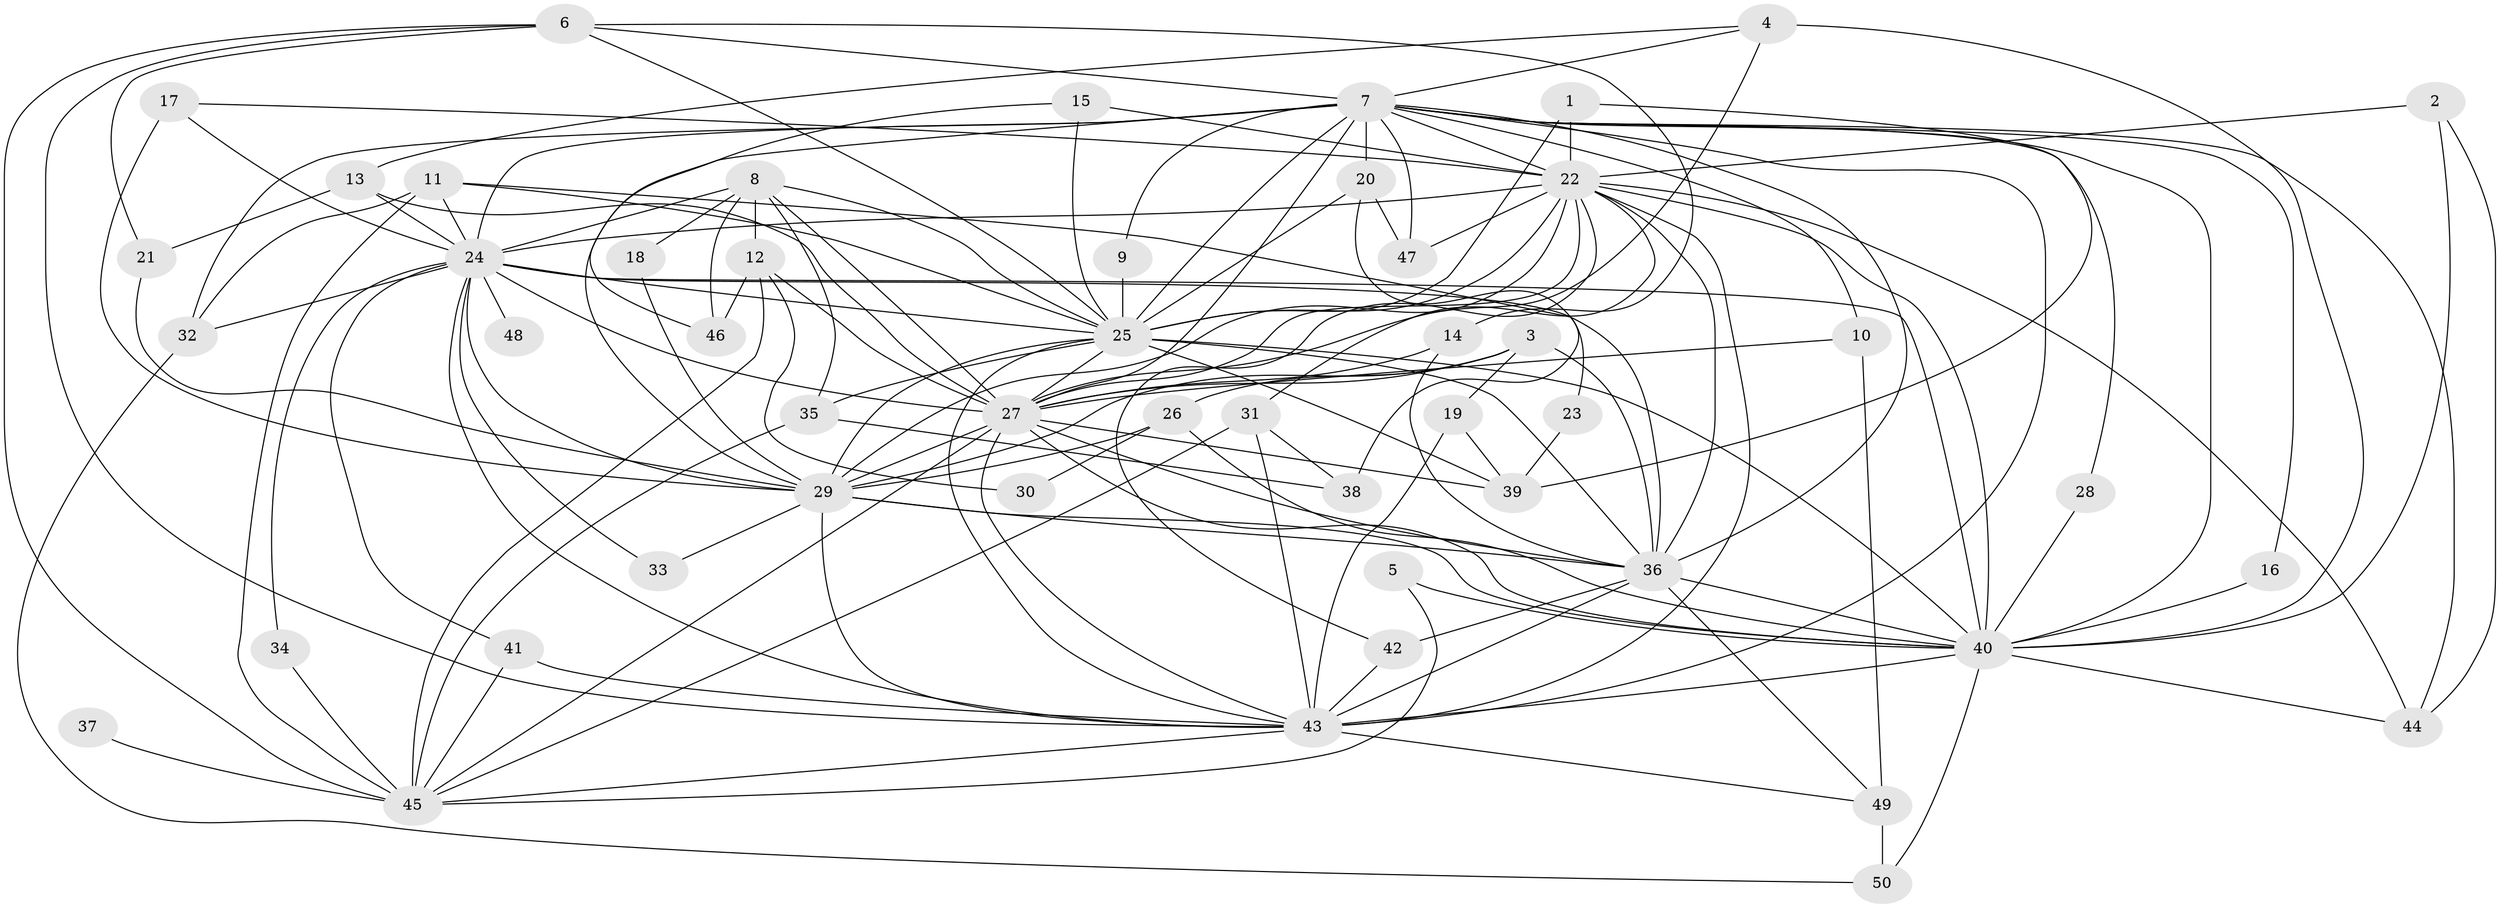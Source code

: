 // original degree distribution, {16: 0.010101010101010102, 11: 0.010101010101010102, 22: 0.020202020202020204, 24: 0.010101010101010102, 21: 0.020202020202020204, 19: 0.020202020202020204, 23: 0.010101010101010102, 2: 0.5151515151515151, 3: 0.2222222222222222, 5: 0.030303030303030304, 4: 0.10101010101010101, 12: 0.010101010101010102, 7: 0.010101010101010102, 6: 0.010101010101010102}
// Generated by graph-tools (version 1.1) at 2025/01/03/09/25 03:01:24]
// undirected, 50 vertices, 142 edges
graph export_dot {
graph [start="1"]
  node [color=gray90,style=filled];
  1;
  2;
  3;
  4;
  5;
  6;
  7;
  8;
  9;
  10;
  11;
  12;
  13;
  14;
  15;
  16;
  17;
  18;
  19;
  20;
  21;
  22;
  23;
  24;
  25;
  26;
  27;
  28;
  29;
  30;
  31;
  32;
  33;
  34;
  35;
  36;
  37;
  38;
  39;
  40;
  41;
  42;
  43;
  44;
  45;
  46;
  47;
  48;
  49;
  50;
  1 -- 22 [weight=1.0];
  1 -- 25 [weight=1.0];
  1 -- 39 [weight=1.0];
  2 -- 22 [weight=1.0];
  2 -- 40 [weight=1.0];
  2 -- 44 [weight=1.0];
  3 -- 19 [weight=1.0];
  3 -- 26 [weight=1.0];
  3 -- 27 [weight=1.0];
  3 -- 29 [weight=1.0];
  3 -- 36 [weight=1.0];
  4 -- 7 [weight=1.0];
  4 -- 13 [weight=1.0];
  4 -- 27 [weight=1.0];
  4 -- 40 [weight=1.0];
  5 -- 40 [weight=1.0];
  5 -- 45 [weight=1.0];
  6 -- 7 [weight=1.0];
  6 -- 14 [weight=1.0];
  6 -- 21 [weight=1.0];
  6 -- 25 [weight=1.0];
  6 -- 43 [weight=1.0];
  6 -- 45 [weight=1.0];
  7 -- 9 [weight=1.0];
  7 -- 10 [weight=1.0];
  7 -- 16 [weight=1.0];
  7 -- 20 [weight=2.0];
  7 -- 22 [weight=3.0];
  7 -- 24 [weight=2.0];
  7 -- 25 [weight=4.0];
  7 -- 27 [weight=3.0];
  7 -- 28 [weight=1.0];
  7 -- 29 [weight=3.0];
  7 -- 32 [weight=1.0];
  7 -- 36 [weight=2.0];
  7 -- 40 [weight=2.0];
  7 -- 43 [weight=3.0];
  7 -- 44 [weight=1.0];
  7 -- 47 [weight=1.0];
  8 -- 12 [weight=1.0];
  8 -- 18 [weight=1.0];
  8 -- 24 [weight=1.0];
  8 -- 25 [weight=1.0];
  8 -- 27 [weight=1.0];
  8 -- 35 [weight=1.0];
  8 -- 46 [weight=1.0];
  9 -- 25 [weight=1.0];
  10 -- 27 [weight=1.0];
  10 -- 49 [weight=1.0];
  11 -- 23 [weight=1.0];
  11 -- 24 [weight=1.0];
  11 -- 25 [weight=1.0];
  11 -- 32 [weight=1.0];
  11 -- 45 [weight=1.0];
  12 -- 27 [weight=1.0];
  12 -- 30 [weight=1.0];
  12 -- 45 [weight=1.0];
  12 -- 46 [weight=1.0];
  13 -- 21 [weight=1.0];
  13 -- 24 [weight=1.0];
  13 -- 27 [weight=1.0];
  14 -- 27 [weight=1.0];
  14 -- 36 [weight=1.0];
  15 -- 22 [weight=1.0];
  15 -- 25 [weight=2.0];
  15 -- 46 [weight=1.0];
  16 -- 40 [weight=1.0];
  17 -- 22 [weight=1.0];
  17 -- 24 [weight=1.0];
  17 -- 29 [weight=1.0];
  18 -- 29 [weight=1.0];
  19 -- 39 [weight=1.0];
  19 -- 43 [weight=1.0];
  20 -- 25 [weight=1.0];
  20 -- 38 [weight=1.0];
  20 -- 47 [weight=1.0];
  21 -- 29 [weight=1.0];
  22 -- 24 [weight=1.0];
  22 -- 25 [weight=1.0];
  22 -- 27 [weight=1.0];
  22 -- 29 [weight=2.0];
  22 -- 31 [weight=1.0];
  22 -- 36 [weight=3.0];
  22 -- 40 [weight=1.0];
  22 -- 42 [weight=1.0];
  22 -- 43 [weight=1.0];
  22 -- 44 [weight=1.0];
  22 -- 47 [weight=1.0];
  23 -- 39 [weight=1.0];
  24 -- 25 [weight=1.0];
  24 -- 27 [weight=1.0];
  24 -- 29 [weight=1.0];
  24 -- 32 [weight=1.0];
  24 -- 33 [weight=1.0];
  24 -- 34 [weight=1.0];
  24 -- 36 [weight=1.0];
  24 -- 40 [weight=3.0];
  24 -- 41 [weight=1.0];
  24 -- 43 [weight=1.0];
  24 -- 48 [weight=1.0];
  25 -- 27 [weight=1.0];
  25 -- 29 [weight=1.0];
  25 -- 35 [weight=1.0];
  25 -- 36 [weight=1.0];
  25 -- 39 [weight=2.0];
  25 -- 40 [weight=1.0];
  25 -- 43 [weight=2.0];
  26 -- 29 [weight=1.0];
  26 -- 30 [weight=1.0];
  26 -- 40 [weight=1.0];
  27 -- 29 [weight=2.0];
  27 -- 36 [weight=2.0];
  27 -- 39 [weight=1.0];
  27 -- 40 [weight=2.0];
  27 -- 43 [weight=1.0];
  27 -- 45 [weight=1.0];
  28 -- 40 [weight=1.0];
  29 -- 33 [weight=1.0];
  29 -- 36 [weight=1.0];
  29 -- 40 [weight=2.0];
  29 -- 43 [weight=1.0];
  31 -- 38 [weight=1.0];
  31 -- 43 [weight=2.0];
  31 -- 45 [weight=1.0];
  32 -- 50 [weight=1.0];
  34 -- 45 [weight=1.0];
  35 -- 38 [weight=1.0];
  35 -- 45 [weight=1.0];
  36 -- 40 [weight=1.0];
  36 -- 42 [weight=1.0];
  36 -- 43 [weight=1.0];
  36 -- 49 [weight=1.0];
  37 -- 45 [weight=1.0];
  40 -- 43 [weight=2.0];
  40 -- 44 [weight=1.0];
  40 -- 50 [weight=1.0];
  41 -- 43 [weight=1.0];
  41 -- 45 [weight=1.0];
  42 -- 43 [weight=1.0];
  43 -- 45 [weight=1.0];
  43 -- 49 [weight=1.0];
  49 -- 50 [weight=1.0];
}
